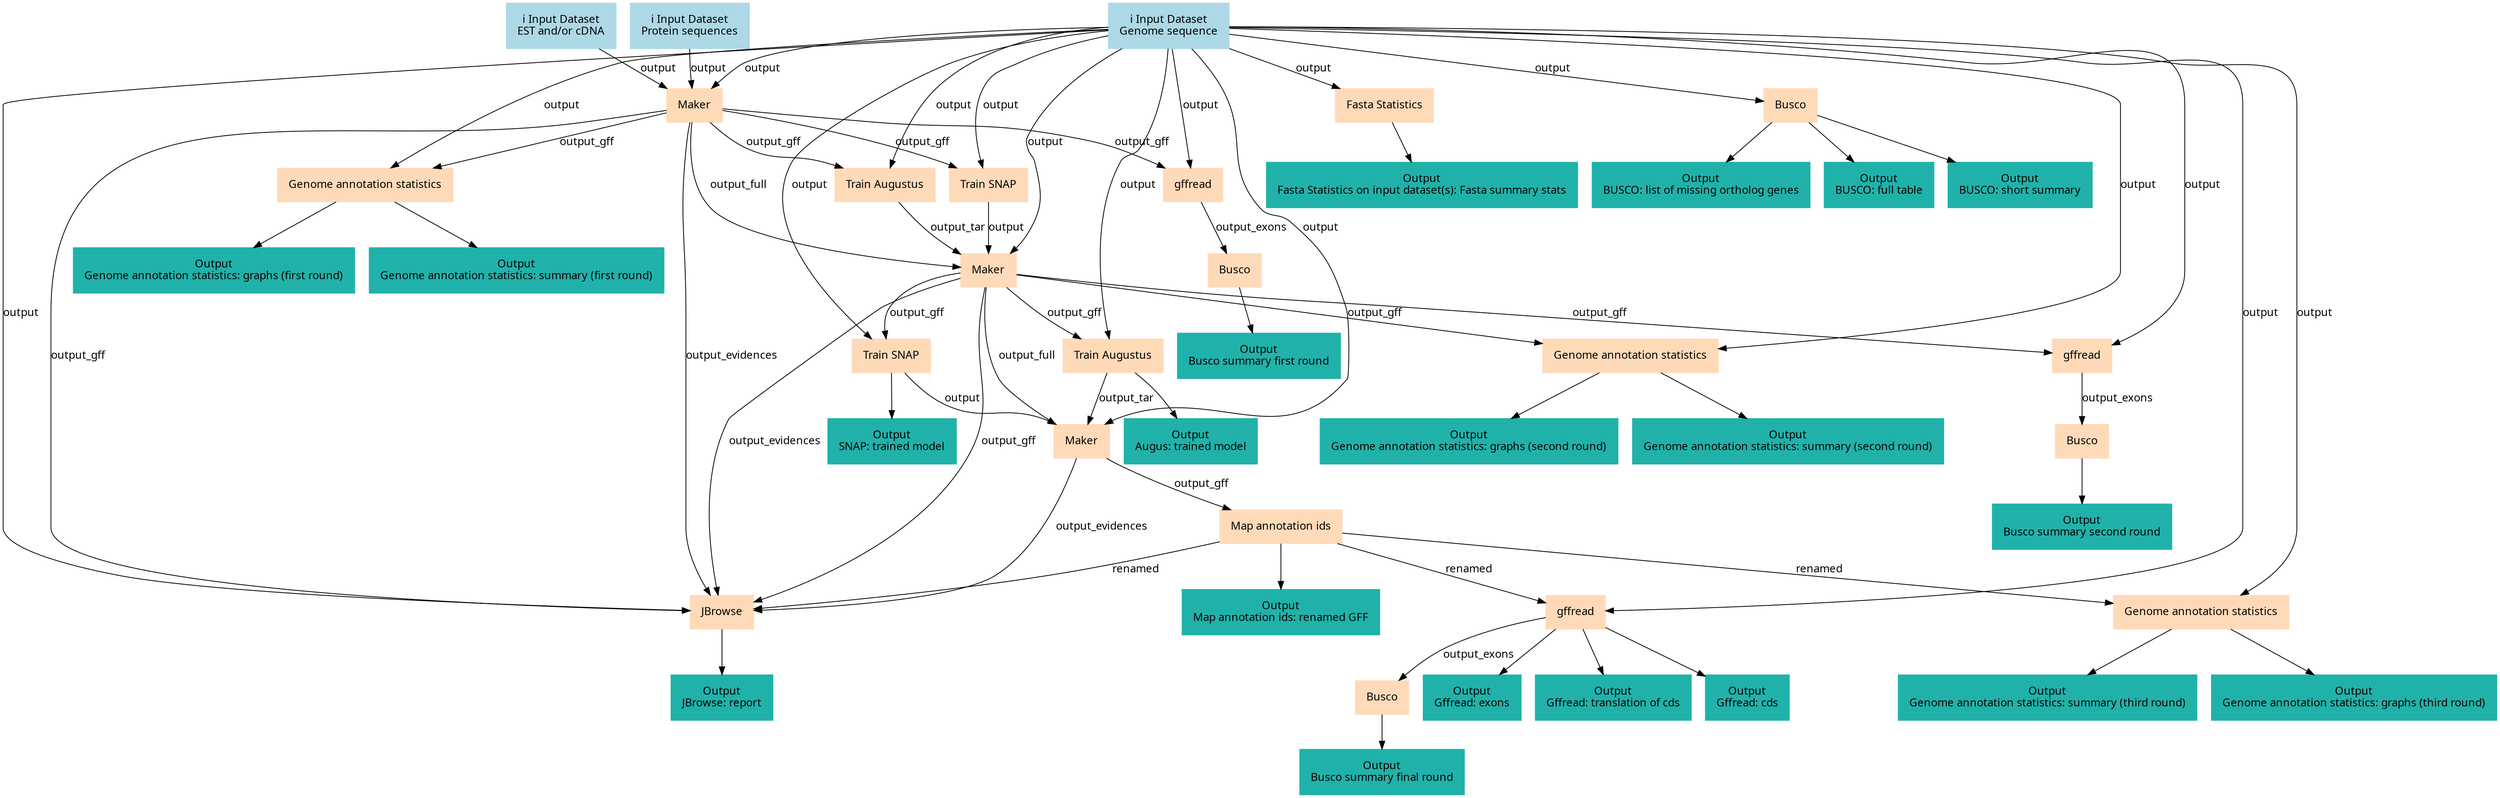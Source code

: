 digraph main {
  node [fontname="Atkinson Hyperlegible", shape=box, color=white,style=filled,color=peachpuff,margin="0.2,0.2"];
  edge [fontname="Atkinson Hyperlegible"];
  0[color=lightblue,label="ℹ️ Input Dataset\nEST and/or cDNA"]
  1[color=lightblue,label="ℹ️ Input Dataset\nProtein sequences"]
  2[color=lightblue,label="ℹ️ Input Dataset\nGenome sequence"]
  3[label="Maker"]
  0 -> 3 [label="output"]
  2 -> 3 [label="output"]
  1 -> 3 [label="output"]
  4[label="Fasta Statistics"]
  2 -> 4 [label="output"]
  k2d3829e6f5b946d183e317efff814e09[color=lightseagreen,label="Output\nFasta Statistics on input dataset(s): Fasta summary stats"]
  4 -> k2d3829e6f5b946d183e317efff814e09
  5[label="Busco"]
  2 -> 5 [label="output"]
  ka15e121423a2484b9c751635fcd61fe3[color=lightseagreen,label="Output\nBUSCO: short summary"]
  5 -> ka15e121423a2484b9c751635fcd61fe3
  k7806088df65743899d546a3bdfa233b2[color=lightseagreen,label="Output\nBUSCO: list of missing ortholog genes"]
  5 -> k7806088df65743899d546a3bdfa233b2
  k6a27d0f6d83c42b1a7af5f99ba5debe2[color=lightseagreen,label="Output\nBUSCO: full table"]
  5 -> k6a27d0f6d83c42b1a7af5f99ba5debe2
  6[label="Train Augustus"]
  2 -> 6 [label="output"]
  3 -> 6 [label="output_gff"]
  7[label="Genome annotation statistics"]
  3 -> 7 [label="output_gff"]
  2 -> 7 [label="output"]
  k2bed9aa65f22494d9caaf0ece8464f15[color=lightseagreen,label="Output\nGenome annotation statistics: graphs (first round)"]
  7 -> k2bed9aa65f22494d9caaf0ece8464f15
  k71d41ce2e90d435b9b64ab4320524770[color=lightseagreen,label="Output\nGenome annotation statistics: summary (first round)"]
  7 -> k71d41ce2e90d435b9b64ab4320524770
  8[label="gffread"]
  3 -> 8 [label="output_gff"]
  2 -> 8 [label="output"]
  9[label="Train SNAP"]
  2 -> 9 [label="output"]
  3 -> 9 [label="output_gff"]
  10[label="Busco"]
  8 -> 10 [label="output_exons"]
  ka79ab19d980242ca8ffa8c197a16c8b8[color=lightseagreen,label="Output\nBusco summary first round"]
  10 -> ka79ab19d980242ca8ffa8c197a16c8b8
  11[label="Maker"]
  6 -> 11 [label="output_tar"]
  9 -> 11 [label="output"]
  2 -> 11 [label="output"]
  3 -> 11 [label="output_full"]
  12[label="gffread"]
  11 -> 12 [label="output_gff"]
  2 -> 12 [label="output"]
  13[label="Train Augustus"]
  2 -> 13 [label="output"]
  11 -> 13 [label="output_gff"]
  k42d5aadd3a8c441d913fee8745a99b0b[color=lightseagreen,label="Output\nAugus: trained model"]
  13 -> k42d5aadd3a8c441d913fee8745a99b0b
  14[label="Genome annotation statistics"]
  11 -> 14 [label="output_gff"]
  2 -> 14 [label="output"]
  k9def2c6efd3c4969b5d4d13c187c1144[color=lightseagreen,label="Output\nGenome annotation statistics: graphs (second round)"]
  14 -> k9def2c6efd3c4969b5d4d13c187c1144
  k61f7a150a4a246b189f52170d466656e[color=lightseagreen,label="Output\nGenome annotation statistics: summary (second round)"]
  14 -> k61f7a150a4a246b189f52170d466656e
  15[label="Train SNAP"]
  2 -> 15 [label="output"]
  11 -> 15 [label="output_gff"]
  k458887f706614bdeab1a875aac6caed8[color=lightseagreen,label="Output\nSNAP: trained model"]
  15 -> k458887f706614bdeab1a875aac6caed8
  16[label="Busco"]
  12 -> 16 [label="output_exons"]
  kf52b1b410ea54384bd434927273c909c[color=lightseagreen,label="Output\nBusco summary second round"]
  16 -> kf52b1b410ea54384bd434927273c909c
  17[label="Maker"]
  13 -> 17 [label="output_tar"]
  15 -> 17 [label="output"]
  2 -> 17 [label="output"]
  11 -> 17 [label="output_full"]
  18[label="Map annotation ids"]
  17 -> 18 [label="output_gff"]
  k63575dcf54d14cb1b5fba2810b4da807[color=lightseagreen,label="Output\nMap annotation ids: renamed GFF"]
  18 -> k63575dcf54d14cb1b5fba2810b4da807
  19[label="JBrowse"]
  2 -> 19 [label="output"]
  3 -> 19 [label="output_gff"]
  18 -> 19 [label="renamed"]
  11 -> 19 [label="output_gff"]
  3 -> 19 [label="output_evidences"]
  11 -> 19 [label="output_evidences"]
  17 -> 19 [label="output_evidences"]
  k5a38ae83e17745f3aa9f4c1844584fa5[color=lightseagreen,label="Output\nJBrowse: report"]
  19 -> k5a38ae83e17745f3aa9f4c1844584fa5
  20[label="gffread"]
  18 -> 20 [label="renamed"]
  2 -> 20 [label="output"]
  k52fcac23b6124377a19a2e3b667a23e3[color=lightseagreen,label="Output\nGffread: exons"]
  20 -> k52fcac23b6124377a19a2e3b667a23e3
  k5c47c25e0ddb4adea5d0873ff4add28c[color=lightseagreen,label="Output\nGffread: translation of cds"]
  20 -> k5c47c25e0ddb4adea5d0873ff4add28c
  k84d9183b9589464b9f824dae7f87133e[color=lightseagreen,label="Output\nGffread: cds"]
  20 -> k84d9183b9589464b9f824dae7f87133e
  21[label="Genome annotation statistics"]
  18 -> 21 [label="renamed"]
  2 -> 21 [label="output"]
  kf5d4a6bf1ff8435a80847921e25bff3a[color=lightseagreen,label="Output\nGenome annotation statistics: graphs (third round)"]
  21 -> kf5d4a6bf1ff8435a80847921e25bff3a
  k5a863bd410f24ac881b6ce8b7f663e42[color=lightseagreen,label="Output\nGenome annotation statistics: summary (third round)"]
  21 -> k5a863bd410f24ac881b6ce8b7f663e42
  22[label="Busco"]
  20 -> 22 [label="output_exons"]
  k0bc78676eecc4168894d34c4ca07cdf3[color=lightseagreen,label="Output\nBusco summary final round"]
  22 -> k0bc78676eecc4168894d34c4ca07cdf3
}